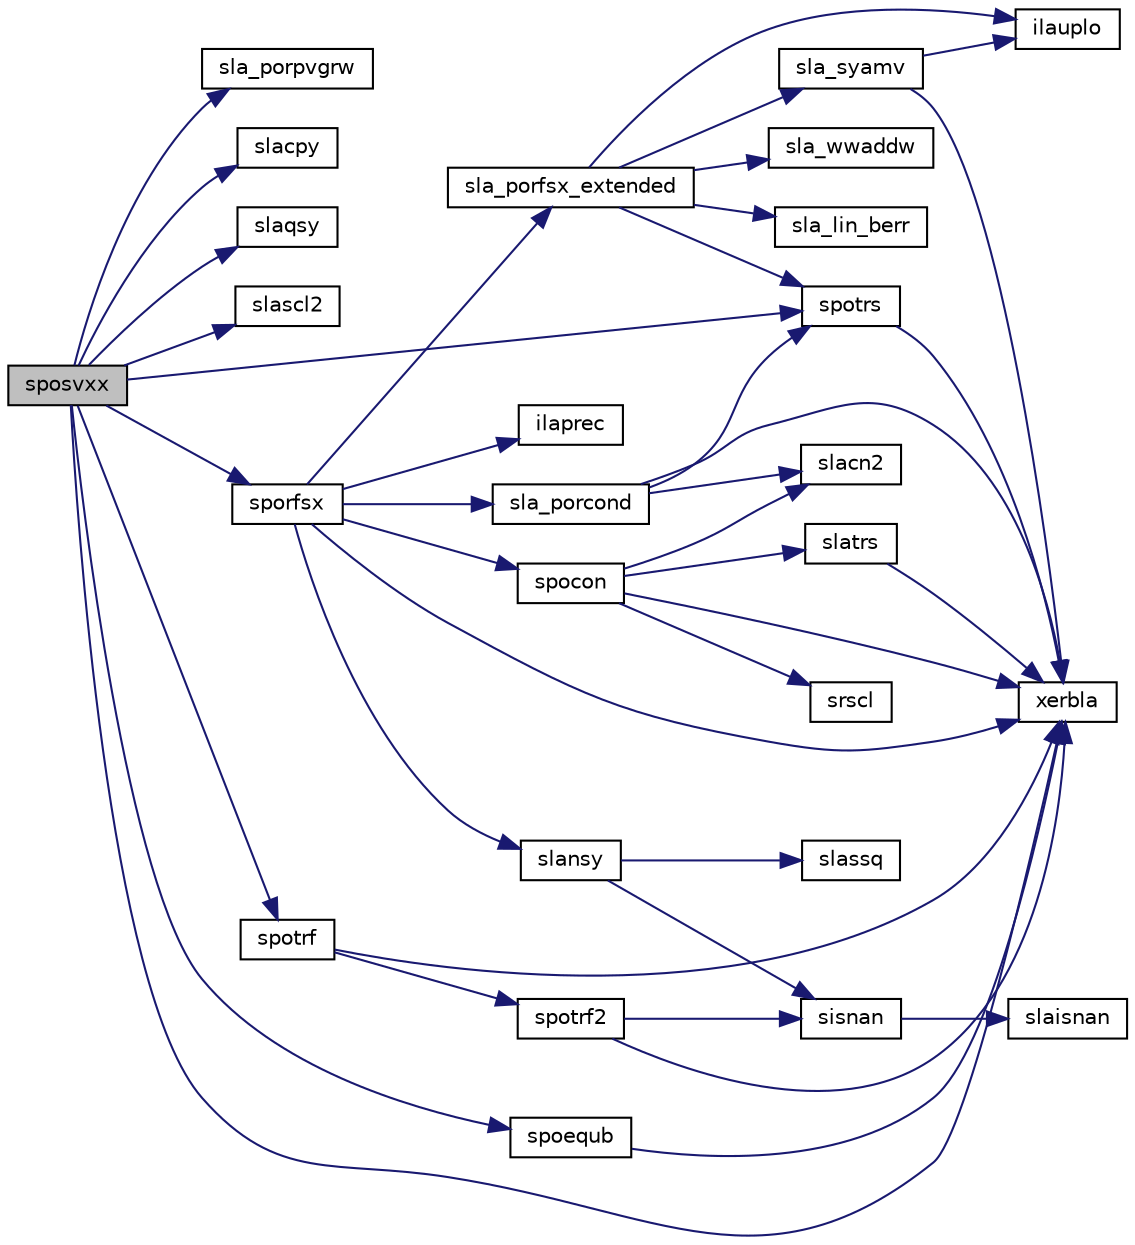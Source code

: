digraph "sposvxx"
{
 // LATEX_PDF_SIZE
  edge [fontname="Helvetica",fontsize="10",labelfontname="Helvetica",labelfontsize="10"];
  node [fontname="Helvetica",fontsize="10",shape=record];
  rankdir="LR";
  Node1 [label="sposvxx",height=0.2,width=0.4,color="black", fillcolor="grey75", style="filled", fontcolor="black",tooltip="SPOSVXX computes the solution to system of linear equations A * X = B for PO matrices"];
  Node1 -> Node2 [color="midnightblue",fontsize="10",style="solid",fontname="Helvetica"];
  Node2 [label="sla_porpvgrw",height=0.2,width=0.4,color="black", fillcolor="white", style="filled",URL="$sla__porpvgrw_8f.html#adcdec581bf34c8535f2813adc33ed631",tooltip="SLA_PORPVGRW computes the reciprocal pivot growth factor norm(A)/norm(U) for a symmetric or Hermitian..."];
  Node1 -> Node3 [color="midnightblue",fontsize="10",style="solid",fontname="Helvetica"];
  Node3 [label="slacpy",height=0.2,width=0.4,color="black", fillcolor="white", style="filled",URL="$slacpy_8f.html#a7780c991533ce8dd1f2c22ae2d563f08",tooltip="SLACPY copies all or part of one two-dimensional array to another."];
  Node1 -> Node4 [color="midnightblue",fontsize="10",style="solid",fontname="Helvetica"];
  Node4 [label="slaqsy",height=0.2,width=0.4,color="black", fillcolor="white", style="filled",URL="$slaqsy_8f.html#ae8aee61b66e5c43af072432c98e8024a",tooltip="SLAQSY scales a symmetric/Hermitian matrix, using scaling factors computed by spoequ."];
  Node1 -> Node5 [color="midnightblue",fontsize="10",style="solid",fontname="Helvetica"];
  Node5 [label="slascl2",height=0.2,width=0.4,color="black", fillcolor="white", style="filled",URL="$slascl2_8f.html#a07b4d577ae19854c533cb34ced611d32",tooltip="SLASCL2 performs diagonal scaling on a matrix."];
  Node1 -> Node6 [color="midnightblue",fontsize="10",style="solid",fontname="Helvetica"];
  Node6 [label="spoequb",height=0.2,width=0.4,color="black", fillcolor="white", style="filled",URL="$spoequb_8f.html#afe38c1fc8fe05c782f06f59157bdc389",tooltip="SPOEQUB"];
  Node6 -> Node7 [color="midnightblue",fontsize="10",style="solid",fontname="Helvetica"];
  Node7 [label="xerbla",height=0.2,width=0.4,color="black", fillcolor="white", style="filled",URL="$xerbla_8f.html#a377ee61015baf8dea7770b3a404b1c07",tooltip="XERBLA"];
  Node1 -> Node8 [color="midnightblue",fontsize="10",style="solid",fontname="Helvetica"];
  Node8 [label="sporfsx",height=0.2,width=0.4,color="black", fillcolor="white", style="filled",URL="$sporfsx_8f.html#a1c4ce423c2ec828b01d52cad754c5d80",tooltip="SPORFSX"];
  Node8 -> Node9 [color="midnightblue",fontsize="10",style="solid",fontname="Helvetica"];
  Node9 [label="ilaprec",height=0.2,width=0.4,color="black", fillcolor="white", style="filled",URL="$ilaprec_8f.html#a6fe244cb80f355ab156ad1df9ffcc478",tooltip="ILAPREC"];
  Node8 -> Node10 [color="midnightblue",fontsize="10",style="solid",fontname="Helvetica"];
  Node10 [label="sla_porcond",height=0.2,width=0.4,color="black", fillcolor="white", style="filled",URL="$sla__porcond_8f.html#a8480336dc884c4ec105e02d94875c80c",tooltip="SLA_PORCOND estimates the Skeel condition number for a symmetric positive-definite matrix."];
  Node10 -> Node11 [color="midnightblue",fontsize="10",style="solid",fontname="Helvetica"];
  Node11 [label="slacn2",height=0.2,width=0.4,color="black", fillcolor="white", style="filled",URL="$slacn2_8f.html#a670bf75845ea8d0f2220f41866c6d294",tooltip="SLACN2 estimates the 1-norm of a square matrix, using reverse communication for evaluating matrix-vec..."];
  Node10 -> Node12 [color="midnightblue",fontsize="10",style="solid",fontname="Helvetica"];
  Node12 [label="spotrs",height=0.2,width=0.4,color="black", fillcolor="white", style="filled",URL="$spotrs_8f.html#af5cc1531aa5ffe706533fbca343d55dd",tooltip="SPOTRS"];
  Node12 -> Node7 [color="midnightblue",fontsize="10",style="solid",fontname="Helvetica"];
  Node10 -> Node7 [color="midnightblue",fontsize="10",style="solid",fontname="Helvetica"];
  Node8 -> Node13 [color="midnightblue",fontsize="10",style="solid",fontname="Helvetica"];
  Node13 [label="sla_porfsx_extended",height=0.2,width=0.4,color="black", fillcolor="white", style="filled",URL="$sla__porfsx__extended_8f.html#a618e9312cb5cdbed5d64d6c0b1fa26b1",tooltip="SLA_PORFSX_EXTENDED improves the computed solution to a system of linear equations for symmetric or H..."];
  Node13 -> Node14 [color="midnightblue",fontsize="10",style="solid",fontname="Helvetica"];
  Node14 [label="ilauplo",height=0.2,width=0.4,color="black", fillcolor="white", style="filled",URL="$ilauplo_8f.html#a078a6444f93a0d4e589ca8bb80524313",tooltip="ILAUPLO"];
  Node13 -> Node15 [color="midnightblue",fontsize="10",style="solid",fontname="Helvetica"];
  Node15 [label="sla_lin_berr",height=0.2,width=0.4,color="black", fillcolor="white", style="filled",URL="$sla__lin__berr_8f.html#af01ca9f6b21ce873bd210ad3e58b38fa",tooltip="SLA_LIN_BERR computes a component-wise relative backward error."];
  Node13 -> Node16 [color="midnightblue",fontsize="10",style="solid",fontname="Helvetica"];
  Node16 [label="sla_syamv",height=0.2,width=0.4,color="black", fillcolor="white", style="filled",URL="$sla__syamv_8f.html#a1eb39049af684991f53c9be704fbc56d",tooltip="SLA_SYAMV computes a matrix-vector product using a symmetric indefinite matrix to calculate error bou..."];
  Node16 -> Node14 [color="midnightblue",fontsize="10",style="solid",fontname="Helvetica"];
  Node16 -> Node7 [color="midnightblue",fontsize="10",style="solid",fontname="Helvetica"];
  Node13 -> Node17 [color="midnightblue",fontsize="10",style="solid",fontname="Helvetica"];
  Node17 [label="sla_wwaddw",height=0.2,width=0.4,color="black", fillcolor="white", style="filled",URL="$sla__wwaddw_8f.html#a322e52ebd5568f361fff5e88c75c2c4e",tooltip="SLA_WWADDW adds a vector into a doubled-single vector."];
  Node13 -> Node12 [color="midnightblue",fontsize="10",style="solid",fontname="Helvetica"];
  Node8 -> Node18 [color="midnightblue",fontsize="10",style="solid",fontname="Helvetica"];
  Node18 [label="slansy",height=0.2,width=0.4,color="black", fillcolor="white", style="filled",URL="$slansy_8f.html#a611e1beaaad792e0753a47723c8380ed",tooltip="SLANSY returns the value of the 1-norm, or the Frobenius norm, or the infinity norm,..."];
  Node18 -> Node19 [color="midnightblue",fontsize="10",style="solid",fontname="Helvetica"];
  Node19 [label="sisnan",height=0.2,width=0.4,color="black", fillcolor="white", style="filled",URL="$sisnan_8f.html#aeca6bb0411af000e3c883ee744184991",tooltip="SISNAN tests input for NaN."];
  Node19 -> Node20 [color="midnightblue",fontsize="10",style="solid",fontname="Helvetica"];
  Node20 [label="slaisnan",height=0.2,width=0.4,color="black", fillcolor="white", style="filled",URL="$slaisnan_8f.html#a9b6a1036554ed9b7196c641174d6a6da",tooltip="SLAISNAN tests input for NaN by comparing two arguments for inequality."];
  Node18 -> Node21 [color="midnightblue",fontsize="10",style="solid",fontname="Helvetica"];
  Node21 [label="slassq",height=0.2,width=0.4,color="black", fillcolor="white", style="filled",URL="$slassq_8f90.html#a0596b4bfa745d0d1c5817d4790921cda",tooltip="SLASSQ updates a sum of squares represented in scaled form."];
  Node8 -> Node22 [color="midnightblue",fontsize="10",style="solid",fontname="Helvetica"];
  Node22 [label="spocon",height=0.2,width=0.4,color="black", fillcolor="white", style="filled",URL="$spocon_8f.html#aca094dd6ef3db9ecb580ea731ecb5365",tooltip="SPOCON"];
  Node22 -> Node11 [color="midnightblue",fontsize="10",style="solid",fontname="Helvetica"];
  Node22 -> Node23 [color="midnightblue",fontsize="10",style="solid",fontname="Helvetica"];
  Node23 [label="slatrs",height=0.2,width=0.4,color="black", fillcolor="white", style="filled",URL="$slatrs_8f.html#a42b0ddf6be8e085ee0e0d72f24f0b39d",tooltip="SLATRS solves a triangular system of equations with the scale factor set to prevent overflow."];
  Node23 -> Node7 [color="midnightblue",fontsize="10",style="solid",fontname="Helvetica"];
  Node22 -> Node24 [color="midnightblue",fontsize="10",style="solid",fontname="Helvetica"];
  Node24 [label="srscl",height=0.2,width=0.4,color="black", fillcolor="white", style="filled",URL="$srscl_8f.html#ae668a889bec7fb6d91ba4457e2f83722",tooltip="SRSCL multiplies a vector by the reciprocal of a real scalar."];
  Node22 -> Node7 [color="midnightblue",fontsize="10",style="solid",fontname="Helvetica"];
  Node8 -> Node7 [color="midnightblue",fontsize="10",style="solid",fontname="Helvetica"];
  Node1 -> Node25 [color="midnightblue",fontsize="10",style="solid",fontname="Helvetica"];
  Node25 [label="spotrf",height=0.2,width=0.4,color="black", fillcolor="white", style="filled",URL="$spotrf_8f.html#aaf31db7ab15b4f4ba527a3d31a15a58e",tooltip="SPOTRF"];
  Node25 -> Node26 [color="midnightblue",fontsize="10",style="solid",fontname="Helvetica"];
  Node26 [label="spotrf2",height=0.2,width=0.4,color="black", fillcolor="white", style="filled",URL="$spotrf2_8f.html#a3c5c3e920ce930471a2ff63c637b00be",tooltip="SPOTRF2"];
  Node26 -> Node19 [color="midnightblue",fontsize="10",style="solid",fontname="Helvetica"];
  Node26 -> Node7 [color="midnightblue",fontsize="10",style="solid",fontname="Helvetica"];
  Node25 -> Node7 [color="midnightblue",fontsize="10",style="solid",fontname="Helvetica"];
  Node1 -> Node12 [color="midnightblue",fontsize="10",style="solid",fontname="Helvetica"];
  Node1 -> Node7 [color="midnightblue",fontsize="10",style="solid",fontname="Helvetica"];
}
